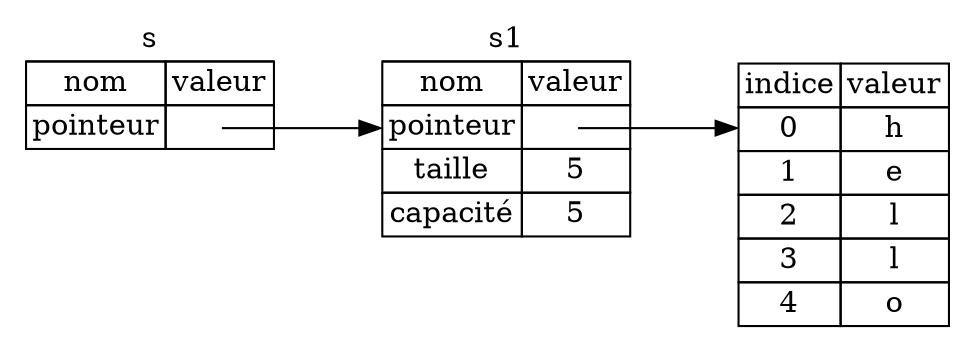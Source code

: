 digraph {
    rankdir=LR;
    overlap=false;
    dpi=300.0;
    node [shape="plaintext"];

    table0[label=<<TABLE BORDER="0" CELLBORDER="1" CELLSPACING="0">
        <TR><TD COLSPAN="2" SIDES="B">s</TD></TR>
        <TR><TD>nom</TD><TD>valeur</TD></TR>
        <TR><TD>pointeur</TD><TD PORT="borrower"></TD></TR>
    </TABLE>>];
    table1[label=<<TABLE BORDER="0" CELLBORDER="1" CELLSPACING="0">
        <TR><TD COLSPAN="2" SIDES="B">s1</TD></TR>
        <TR><TD>nom</TD><TD>valeur</TD></TR>
        <TR><TD PORT="borrowee">pointeur</TD><TD PORT="pointer"></TD></TR>
        <TR><TD>taille</TD><TD>5</TD></TR>
        <TR><TD>capacité</TD><TD>5</TD></TR>
    </TABLE>>];
    table2[label=<<TABLE BORDER="0" CELLBORDER="1" CELLSPACING="0">
        <TR><TD>indice</TD><TD>valeur</TD></TR>
        <TR><TD PORT="pointee">0</TD><TD>h</TD></TR>
        <TR><TD>1</TD><TD>e</TD></TR>
        <TR><TD>2</TD><TD>l</TD></TR>
        <TR><TD>3</TD><TD>l</TD></TR>
        <TR><TD>4</TD><TD>o</TD></TR>
    </TABLE>>];

    edge[tailclip="false"];
    table1:pointer:c -> table2:pointee;
    table0:borrower:c -> table1:borrowee;
}


